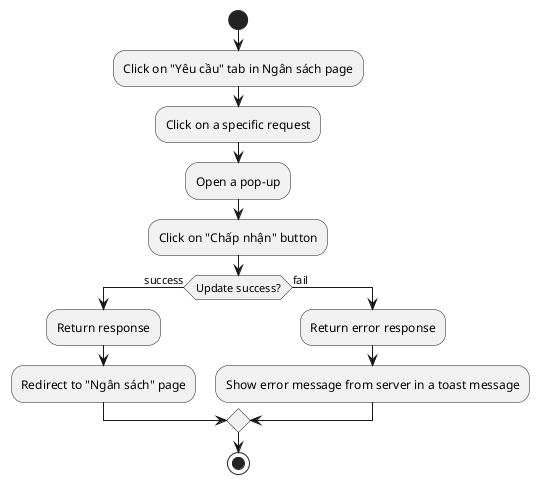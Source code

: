 @startuml
start
:Click on "Yêu cầu" tab in Ngân sách page;
:Click on a specific request;
:Open a pop-up;
:Click on "Chấp nhận" button;
if (Update success?) then (success)
    :Return response;
    :Redirect to "Ngân sách" page;
else (fail)
    :Return error response;
    :Show error message from server in a toast message;
endif
stop
@enduml